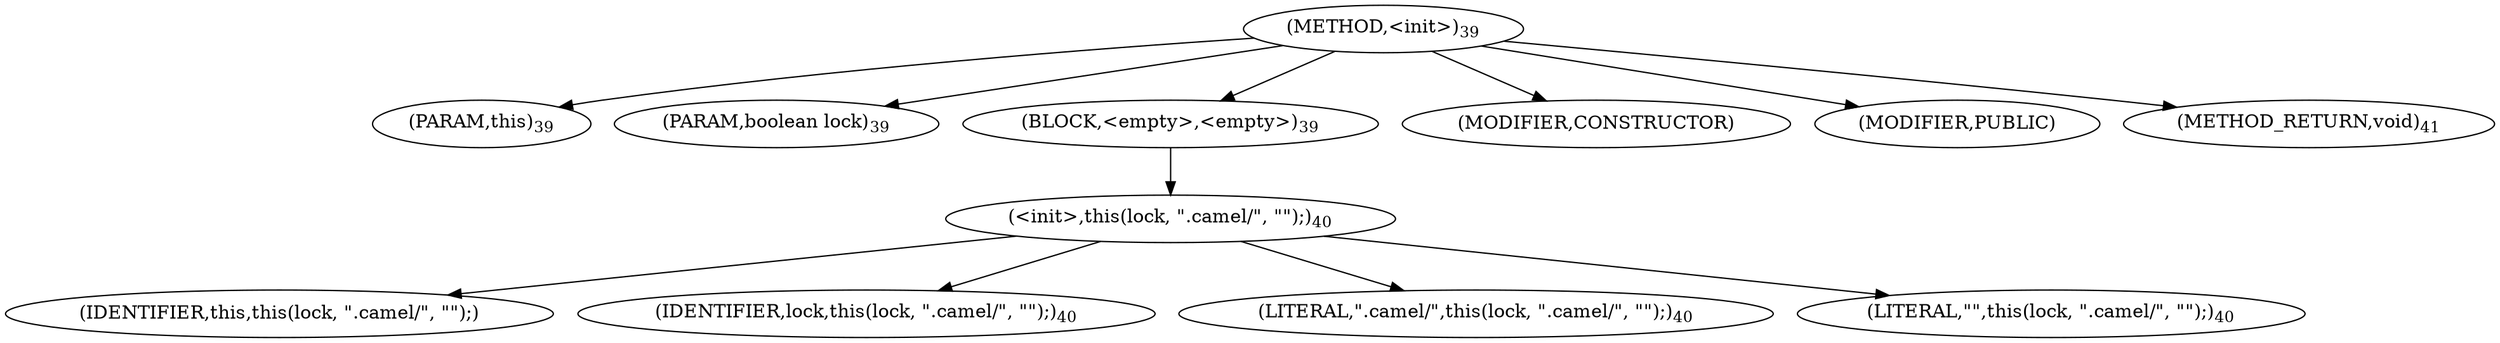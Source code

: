 digraph "&lt;init&gt;" {  
"31" [label = <(METHOD,&lt;init&gt;)<SUB>39</SUB>> ]
"6" [label = <(PARAM,this)<SUB>39</SUB>> ]
"32" [label = <(PARAM,boolean lock)<SUB>39</SUB>> ]
"33" [label = <(BLOCK,&lt;empty&gt;,&lt;empty&gt;)<SUB>39</SUB>> ]
"34" [label = <(&lt;init&gt;,this(lock, &quot;.camel/&quot;, &quot;&quot;);)<SUB>40</SUB>> ]
"5" [label = <(IDENTIFIER,this,this(lock, &quot;.camel/&quot;, &quot;&quot;);)> ]
"35" [label = <(IDENTIFIER,lock,this(lock, &quot;.camel/&quot;, &quot;&quot;);)<SUB>40</SUB>> ]
"36" [label = <(LITERAL,&quot;.camel/&quot;,this(lock, &quot;.camel/&quot;, &quot;&quot;);)<SUB>40</SUB>> ]
"37" [label = <(LITERAL,&quot;&quot;,this(lock, &quot;.camel/&quot;, &quot;&quot;);)<SUB>40</SUB>> ]
"38" [label = <(MODIFIER,CONSTRUCTOR)> ]
"39" [label = <(MODIFIER,PUBLIC)> ]
"40" [label = <(METHOD_RETURN,void)<SUB>41</SUB>> ]
  "31" -> "6" 
  "31" -> "32" 
  "31" -> "33" 
  "31" -> "38" 
  "31" -> "39" 
  "31" -> "40" 
  "33" -> "34" 
  "34" -> "5" 
  "34" -> "35" 
  "34" -> "36" 
  "34" -> "37" 
}
